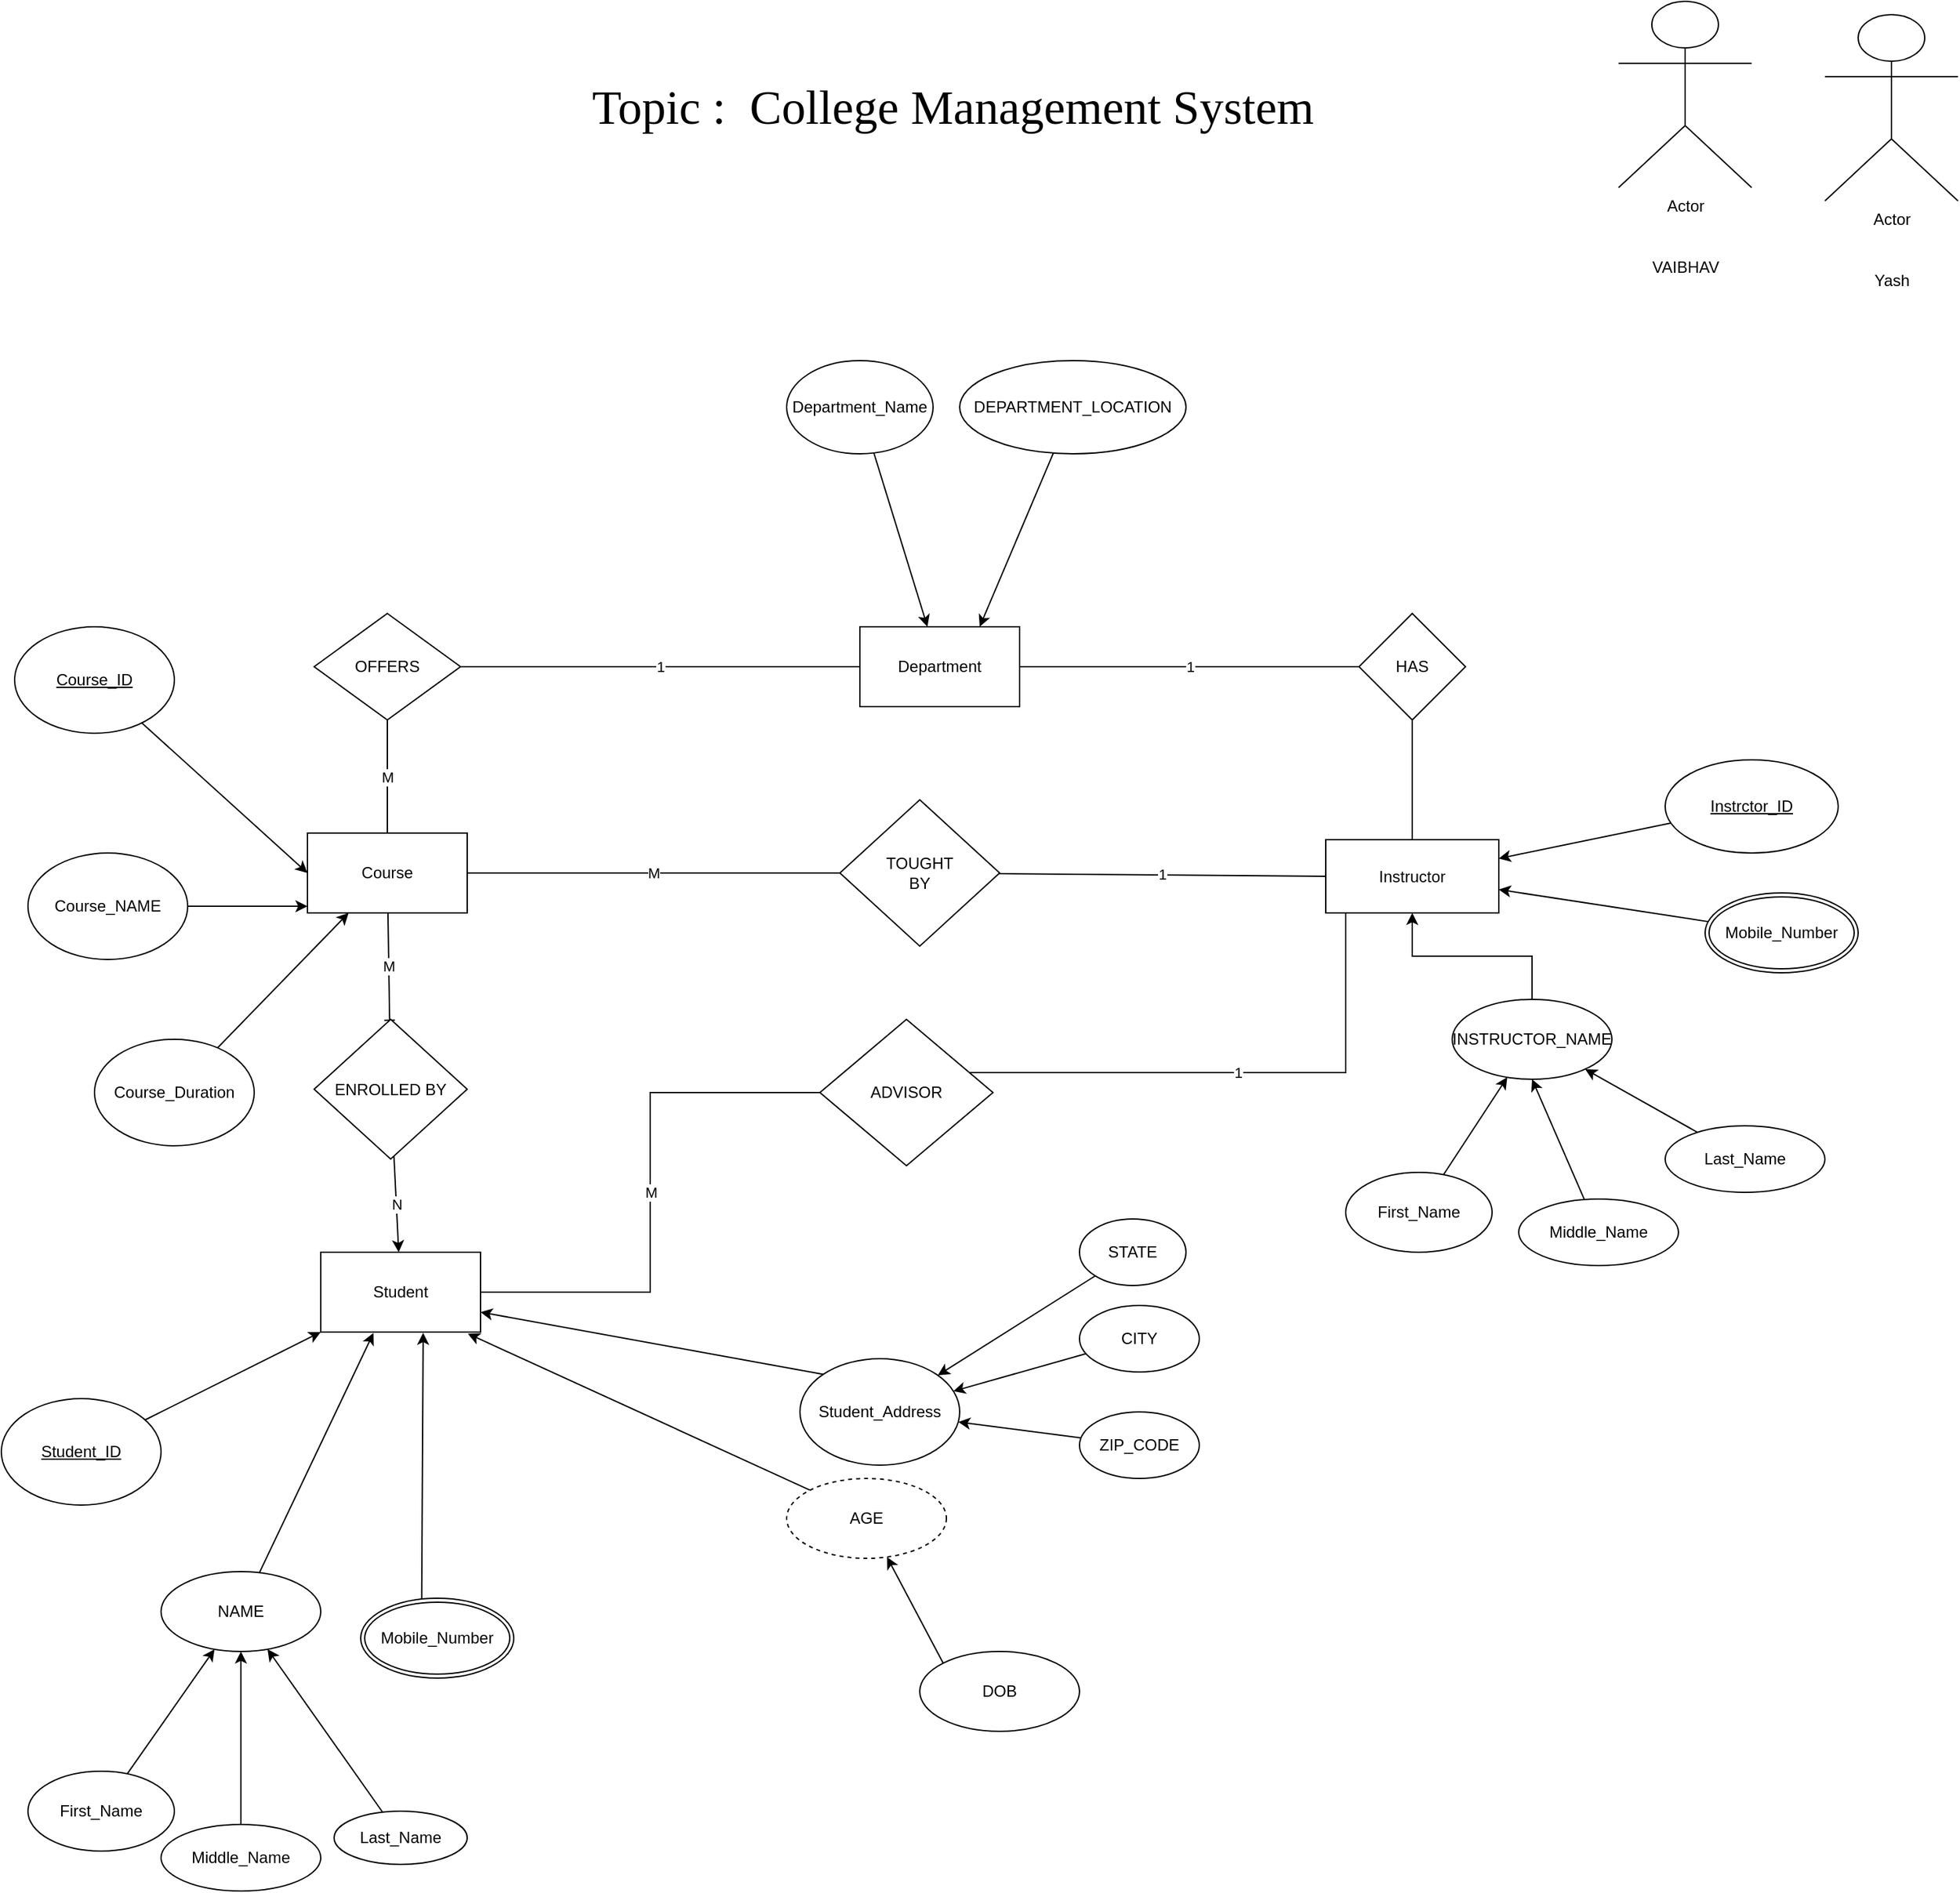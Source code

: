 <mxfile version="16.0.0" type="github">
  <diagram id="R2lEEEUBdFMjLlhIrx00" name="Page-1">
    <mxGraphModel dx="3870" dy="3003" grid="1" gridSize="10" guides="1" tooltips="1" connect="1" arrows="1" fold="1" page="1" pageScale="1" pageWidth="850" pageHeight="1100" math="0" shadow="0" extFonts="Permanent Marker^https://fonts.googleapis.com/css?family=Permanent+Marker">
      <root>
        <mxCell id="0" />
        <mxCell id="1" parent="0" />
        <mxCell id="QF39eqOGqN_0U-94D1bC-55" value="1" style="edgeStyle=orthogonalEdgeStyle;rounded=0;orthogonalLoop=1;jettySize=auto;html=1;entryX=0;entryY=0.5;entryDx=0;entryDy=0;endArrow=none;endFill=0;" parent="1" source="QF39eqOGqN_0U-94D1bC-11" target="QF39eqOGqN_0U-94D1bC-54" edge="1">
          <mxGeometry relative="1" as="geometry" />
        </mxCell>
        <mxCell id="QF39eqOGqN_0U-94D1bC-11" value="Department" style="rounded=0;whiteSpace=wrap;html=1;" parent="1" vertex="1">
          <mxGeometry x="425" y="150" width="120" height="60" as="geometry" />
        </mxCell>
        <mxCell id="QF39eqOGqN_0U-94D1bC-50" value="M" style="rounded=0;orthogonalLoop=1;jettySize=auto;html=1;endArrow=none;endFill=0;" parent="1" source="QF39eqOGqN_0U-94D1bC-12" target="QF39eqOGqN_0U-94D1bC-49" edge="1">
          <mxGeometry relative="1" as="geometry" />
        </mxCell>
        <mxCell id="QF39eqOGqN_0U-94D1bC-63" value="M" style="orthogonalLoop=1;jettySize=auto;html=1;rounded=0;endArrow=baseDash;endFill=0;" parent="1" source="QF39eqOGqN_0U-94D1bC-12" target="QF39eqOGqN_0U-94D1bC-62" edge="1">
          <mxGeometry relative="1" as="geometry" />
        </mxCell>
        <mxCell id="QF39eqOGqN_0U-94D1bC-12" value="Course" style="rounded=0;whiteSpace=wrap;html=1;" parent="1" vertex="1">
          <mxGeometry x="10" y="305" width="120" height="60" as="geometry" />
        </mxCell>
        <mxCell id="QF39eqOGqN_0U-94D1bC-13" value="Instructor" style="rounded=0;whiteSpace=wrap;html=1;" parent="1" vertex="1">
          <mxGeometry x="775" y="310" width="130" height="55" as="geometry" />
        </mxCell>
        <mxCell id="QF39eqOGqN_0U-94D1bC-59" value="M" style="rounded=0;orthogonalLoop=1;jettySize=auto;html=1;entryX=0;entryY=0.5;entryDx=0;entryDy=0;endArrow=none;endFill=0;edgeStyle=orthogonalEdgeStyle;" parent="1" source="QF39eqOGqN_0U-94D1bC-14" target="QF39eqOGqN_0U-94D1bC-57" edge="1">
          <mxGeometry relative="1" as="geometry" />
        </mxCell>
        <mxCell id="QF39eqOGqN_0U-94D1bC-14" value="Student" style="rounded=0;whiteSpace=wrap;html=1;" parent="1" vertex="1">
          <mxGeometry x="20" y="620" width="120" height="60" as="geometry" />
        </mxCell>
        <mxCell id="QF39eqOGqN_0U-94D1bC-45" value="" style="rounded=0;orthogonalLoop=1;jettySize=auto;html=1;" parent="1" source="QF39eqOGqN_0U-94D1bC-15" target="QF39eqOGqN_0U-94D1bC-11" edge="1">
          <mxGeometry relative="1" as="geometry" />
        </mxCell>
        <mxCell id="QF39eqOGqN_0U-94D1bC-15" value="Department_Name" style="ellipse;whiteSpace=wrap;html=1;" parent="1" vertex="1">
          <mxGeometry x="370" y="-50" width="110" height="70" as="geometry" />
        </mxCell>
        <mxCell id="QF39eqOGqN_0U-94D1bC-44" style="rounded=0;orthogonalLoop=1;jettySize=auto;html=1;entryX=0.75;entryY=0;entryDx=0;entryDy=0;" parent="1" source="QF39eqOGqN_0U-94D1bC-16" target="QF39eqOGqN_0U-94D1bC-11" edge="1">
          <mxGeometry relative="1" as="geometry" />
        </mxCell>
        <mxCell id="QF39eqOGqN_0U-94D1bC-16" value="DEPARTMENT_LOCATION" style="ellipse;whiteSpace=wrap;html=1;" parent="1" vertex="1">
          <mxGeometry x="500" y="-50" width="170" height="70" as="geometry" />
        </mxCell>
        <mxCell id="QF39eqOGqN_0U-94D1bC-46" style="rounded=0;orthogonalLoop=1;jettySize=auto;html=1;entryX=0;entryY=0.5;entryDx=0;entryDy=0;" parent="1" source="QF39eqOGqN_0U-94D1bC-17" target="QF39eqOGqN_0U-94D1bC-12" edge="1">
          <mxGeometry relative="1" as="geometry" />
        </mxCell>
        <mxCell id="QF39eqOGqN_0U-94D1bC-17" value="&lt;u&gt;Course_ID&lt;/u&gt;" style="ellipse;whiteSpace=wrap;html=1;" parent="1" vertex="1">
          <mxGeometry x="-210" y="150" width="120" height="80" as="geometry" />
        </mxCell>
        <mxCell id="QF39eqOGqN_0U-94D1bC-47" value="" style="edgeStyle=orthogonalEdgeStyle;rounded=0;orthogonalLoop=1;jettySize=auto;html=1;" parent="1" source="QF39eqOGqN_0U-94D1bC-18" target="QF39eqOGqN_0U-94D1bC-12" edge="1">
          <mxGeometry relative="1" as="geometry">
            <Array as="points">
              <mxPoint x="100" y="360" />
              <mxPoint x="100" y="360" />
            </Array>
          </mxGeometry>
        </mxCell>
        <mxCell id="QF39eqOGqN_0U-94D1bC-18" value="Course_NAME" style="ellipse;whiteSpace=wrap;html=1;" parent="1" vertex="1">
          <mxGeometry x="-200" y="320" width="120" height="80" as="geometry" />
        </mxCell>
        <mxCell id="QF39eqOGqN_0U-94D1bC-48" value="" style="rounded=0;orthogonalLoop=1;jettySize=auto;html=1;" parent="1" source="QF39eqOGqN_0U-94D1bC-19" target="QF39eqOGqN_0U-94D1bC-12" edge="1">
          <mxGeometry relative="1" as="geometry" />
        </mxCell>
        <mxCell id="QF39eqOGqN_0U-94D1bC-19" value="Course_Duration" style="ellipse;whiteSpace=wrap;html=1;" parent="1" vertex="1">
          <mxGeometry x="-150" y="460" width="120" height="80" as="geometry" />
        </mxCell>
        <mxCell id="QF39eqOGqN_0U-94D1bC-43" style="rounded=0;orthogonalLoop=1;jettySize=auto;html=1;" parent="1" source="QF39eqOGqN_0U-94D1bC-21" target="QF39eqOGqN_0U-94D1bC-13" edge="1">
          <mxGeometry relative="1" as="geometry" />
        </mxCell>
        <mxCell id="QF39eqOGqN_0U-94D1bC-21" value="Instrctor_ID" style="ellipse;whiteSpace=wrap;html=1;fontStyle=4" parent="1" vertex="1">
          <mxGeometry x="1030" y="250" width="130" height="70" as="geometry" />
        </mxCell>
        <mxCell id="QF39eqOGqN_0U-94D1bC-42" style="rounded=0;orthogonalLoop=1;jettySize=auto;html=1;" parent="1" source="2UdWuP_MJw2ZWGw73I6B-8" target="QF39eqOGqN_0U-94D1bC-13" edge="1">
          <mxGeometry relative="1" as="geometry">
            <mxPoint x="1040" y="380" as="sourcePoint" />
          </mxGeometry>
        </mxCell>
        <mxCell id="QF39eqOGqN_0U-94D1bC-38" style="rounded=0;orthogonalLoop=1;jettySize=auto;html=1;exitX=0;exitY=0;exitDx=0;exitDy=0;entryX=1;entryY=0.75;entryDx=0;entryDy=0;" parent="1" source="QF39eqOGqN_0U-94D1bC-25" target="QF39eqOGqN_0U-94D1bC-14" edge="1">
          <mxGeometry relative="1" as="geometry" />
        </mxCell>
        <mxCell id="QF39eqOGqN_0U-94D1bC-25" value="Student_Address" style="ellipse;whiteSpace=wrap;html=1;" parent="1" vertex="1">
          <mxGeometry x="380" y="700" width="120" height="80" as="geometry" />
        </mxCell>
        <mxCell id="QF39eqOGqN_0U-94D1bC-34" style="rounded=0;orthogonalLoop=1;jettySize=auto;html=1;" parent="1" source="QF39eqOGqN_0U-94D1bC-26" target="QF39eqOGqN_0U-94D1bC-14" edge="1">
          <mxGeometry relative="1" as="geometry" />
        </mxCell>
        <mxCell id="QF39eqOGqN_0U-94D1bC-26" value="&lt;u&gt;Student_ID&lt;/u&gt;" style="ellipse;whiteSpace=wrap;html=1;" parent="1" vertex="1">
          <mxGeometry x="-220" y="730" width="120" height="80" as="geometry" />
        </mxCell>
        <mxCell id="QF39eqOGqN_0U-94D1bC-67" value="" style="edgeStyle=orthogonalEdgeStyle;rounded=0;orthogonalLoop=1;jettySize=auto;html=1;" parent="1" source="QF39eqOGqN_0U-94D1bC-28" target="QF39eqOGqN_0U-94D1bC-66" edge="1">
          <mxGeometry relative="1" as="geometry">
            <Array as="points">
              <mxPoint x="-90" y="1010" />
            </Array>
          </mxGeometry>
        </mxCell>
        <mxCell id="QF39eqOGqN_0U-94D1bC-28" value="First_Name" style="ellipse;whiteSpace=wrap;html=1;" parent="1" vertex="1">
          <mxGeometry x="-200" y="1010" width="110" height="60" as="geometry" />
        </mxCell>
        <mxCell id="QF39eqOGqN_0U-94D1bC-68" value="" style="rounded=0;orthogonalLoop=1;jettySize=auto;html=1;" parent="1" source="QF39eqOGqN_0U-94D1bC-29" target="QF39eqOGqN_0U-94D1bC-66" edge="1">
          <mxGeometry relative="1" as="geometry" />
        </mxCell>
        <mxCell id="QF39eqOGqN_0U-94D1bC-29" value="Last_Name" style="ellipse;whiteSpace=wrap;html=1;" parent="1" vertex="1">
          <mxGeometry x="30" y="1040" width="100" height="40" as="geometry" />
        </mxCell>
        <mxCell id="QF39eqOGqN_0U-94D1bC-31" value="M" style="rounded=0;orthogonalLoop=1;jettySize=auto;html=1;strokeColor=default;endArrow=none;endFill=0;" parent="1" source="QF39eqOGqN_0U-94D1bC-30" target="QF39eqOGqN_0U-94D1bC-12" edge="1">
          <mxGeometry relative="1" as="geometry" />
        </mxCell>
        <mxCell id="QF39eqOGqN_0U-94D1bC-32" value="1" style="edgeStyle=orthogonalEdgeStyle;rounded=0;orthogonalLoop=1;jettySize=auto;html=1;endArrow=none;endFill=0;" parent="1" source="QF39eqOGqN_0U-94D1bC-30" target="QF39eqOGqN_0U-94D1bC-11" edge="1">
          <mxGeometry relative="1" as="geometry" />
        </mxCell>
        <mxCell id="QF39eqOGqN_0U-94D1bC-30" value="OFFERS" style="rhombus;whiteSpace=wrap;html=1;" parent="1" vertex="1">
          <mxGeometry x="15" y="140" width="110" height="80" as="geometry" />
        </mxCell>
        <mxCell id="QF39eqOGqN_0U-94D1bC-51" value="1" style="rounded=0;orthogonalLoop=1;jettySize=auto;html=1;entryX=0;entryY=0.5;entryDx=0;entryDy=0;endArrow=none;endFill=0;" parent="1" source="QF39eqOGqN_0U-94D1bC-49" target="QF39eqOGqN_0U-94D1bC-13" edge="1">
          <mxGeometry relative="1" as="geometry" />
        </mxCell>
        <mxCell id="QF39eqOGqN_0U-94D1bC-49" value="TOUGHT&lt;br&gt;BY" style="rhombus;whiteSpace=wrap;html=1;rounded=0;" parent="1" vertex="1">
          <mxGeometry x="410" y="280" width="120" height="110" as="geometry" />
        </mxCell>
        <mxCell id="2UdWuP_MJw2ZWGw73I6B-13" value="" style="edgeStyle=none;rounded=0;orthogonalLoop=1;jettySize=auto;html=1;endArrow=none;endFill=0;" edge="1" parent="1" source="QF39eqOGqN_0U-94D1bC-54" target="QF39eqOGqN_0U-94D1bC-13">
          <mxGeometry relative="1" as="geometry" />
        </mxCell>
        <mxCell id="QF39eqOGqN_0U-94D1bC-54" value="HAS" style="rhombus;whiteSpace=wrap;html=1;" parent="1" vertex="1">
          <mxGeometry x="800" y="140" width="80" height="80" as="geometry" />
        </mxCell>
        <mxCell id="QF39eqOGqN_0U-94D1bC-60" value="1" style="edgeStyle=orthogonalEdgeStyle;rounded=0;orthogonalLoop=1;jettySize=auto;html=1;endArrow=none;endFill=0;" parent="1" source="QF39eqOGqN_0U-94D1bC-57" target="QF39eqOGqN_0U-94D1bC-13" edge="1">
          <mxGeometry relative="1" as="geometry">
            <mxPoint x="710" y="370" as="targetPoint" />
            <Array as="points">
              <mxPoint x="790" y="485" />
            </Array>
          </mxGeometry>
        </mxCell>
        <mxCell id="QF39eqOGqN_0U-94D1bC-57" value="ADVISOR" style="rhombus;whiteSpace=wrap;html=1;" parent="1" vertex="1">
          <mxGeometry x="395" y="445" width="130" height="110" as="geometry" />
        </mxCell>
        <mxCell id="QF39eqOGqN_0U-94D1bC-64" value="N" style="rounded=0;orthogonalLoop=1;jettySize=auto;html=1;" parent="1" source="QF39eqOGqN_0U-94D1bC-62" target="QF39eqOGqN_0U-94D1bC-14" edge="1">
          <mxGeometry relative="1" as="geometry" />
        </mxCell>
        <mxCell id="QF39eqOGqN_0U-94D1bC-62" value="ENROLLED BY" style="rhombus;whiteSpace=wrap;html=1;rounded=0;" parent="1" vertex="1">
          <mxGeometry x="15" y="445" width="115" height="105" as="geometry" />
        </mxCell>
        <mxCell id="QF39eqOGqN_0U-94D1bC-75" style="rounded=0;orthogonalLoop=1;jettySize=auto;html=1;" parent="1" source="QF39eqOGqN_0U-94D1bC-65" target="QF39eqOGqN_0U-94D1bC-25" edge="1">
          <mxGeometry relative="1" as="geometry" />
        </mxCell>
        <mxCell id="QF39eqOGqN_0U-94D1bC-65" value="CITY" style="ellipse;whiteSpace=wrap;html=1;" parent="1" vertex="1">
          <mxGeometry x="590" y="660" width="90" height="50" as="geometry" />
        </mxCell>
        <mxCell id="QF39eqOGqN_0U-94D1bC-69" style="rounded=0;orthogonalLoop=1;jettySize=auto;html=1;entryX=0.33;entryY=1.01;entryDx=0;entryDy=0;entryPerimeter=0;" parent="1" source="QF39eqOGqN_0U-94D1bC-66" target="QF39eqOGqN_0U-94D1bC-14" edge="1">
          <mxGeometry relative="1" as="geometry" />
        </mxCell>
        <mxCell id="QF39eqOGqN_0U-94D1bC-66" value="NAME" style="ellipse;whiteSpace=wrap;html=1;" parent="1" vertex="1">
          <mxGeometry x="-100" y="860" width="120" height="60" as="geometry" />
        </mxCell>
        <mxCell id="QF39eqOGqN_0U-94D1bC-71" style="edgeStyle=orthogonalEdgeStyle;rounded=0;orthogonalLoop=1;jettySize=auto;html=1;entryX=0.5;entryY=1;entryDx=0;entryDy=0;" parent="1" source="QF39eqOGqN_0U-94D1bC-70" target="QF39eqOGqN_0U-94D1bC-66" edge="1">
          <mxGeometry relative="1" as="geometry" />
        </mxCell>
        <mxCell id="QF39eqOGqN_0U-94D1bC-70" value="Middle_Name" style="ellipse;whiteSpace=wrap;html=1;" parent="1" vertex="1">
          <mxGeometry x="-100" y="1050" width="120" height="50" as="geometry" />
        </mxCell>
        <mxCell id="QF39eqOGqN_0U-94D1bC-76" style="rounded=0;orthogonalLoop=1;jettySize=auto;html=1;" parent="1" source="QF39eqOGqN_0U-94D1bC-72" target="QF39eqOGqN_0U-94D1bC-25" edge="1">
          <mxGeometry relative="1" as="geometry" />
        </mxCell>
        <mxCell id="QF39eqOGqN_0U-94D1bC-72" value="ZIP_CODE" style="ellipse;whiteSpace=wrap;html=1;" parent="1" vertex="1">
          <mxGeometry x="590" y="740" width="90" height="50" as="geometry" />
        </mxCell>
        <mxCell id="QF39eqOGqN_0U-94D1bC-74" style="rounded=0;orthogonalLoop=1;jettySize=auto;html=1;" parent="1" source="QF39eqOGqN_0U-94D1bC-73" target="QF39eqOGqN_0U-94D1bC-25" edge="1">
          <mxGeometry relative="1" as="geometry" />
        </mxCell>
        <mxCell id="QF39eqOGqN_0U-94D1bC-73" value="STATE" style="ellipse;whiteSpace=wrap;html=1;" parent="1" vertex="1">
          <mxGeometry x="590" y="595" width="80" height="50" as="geometry" />
        </mxCell>
        <mxCell id="2UdWuP_MJw2ZWGw73I6B-12" style="edgeStyle=none;rounded=0;orthogonalLoop=1;jettySize=auto;html=1;exitX=0;exitY=0;exitDx=0;exitDy=0;entryX=0.921;entryY=1.02;entryDx=0;entryDy=0;entryPerimeter=0;endArrow=classic;endFill=1;" edge="1" parent="1" source="QF39eqOGqN_0U-94D1bC-78" target="QF39eqOGqN_0U-94D1bC-14">
          <mxGeometry relative="1" as="geometry" />
        </mxCell>
        <mxCell id="QF39eqOGqN_0U-94D1bC-78" value="AGE" style="ellipse;whiteSpace=wrap;html=1;rounded=0;dashed=1;" parent="1" vertex="1">
          <mxGeometry x="370" y="790" width="120" height="60" as="geometry" />
        </mxCell>
        <mxCell id="2UdWuP_MJw2ZWGw73I6B-11" style="edgeStyle=none;rounded=0;orthogonalLoop=1;jettySize=auto;html=1;exitX=0;exitY=0;exitDx=0;exitDy=0;endArrow=classic;endFill=1;" edge="1" parent="1" source="QF39eqOGqN_0U-94D1bC-80" target="QF39eqOGqN_0U-94D1bC-78">
          <mxGeometry relative="1" as="geometry" />
        </mxCell>
        <mxCell id="QF39eqOGqN_0U-94D1bC-80" value="DOB" style="ellipse;whiteSpace=wrap;html=1;rounded=0;" parent="1" vertex="1">
          <mxGeometry x="470" y="920" width="120" height="60" as="geometry" />
        </mxCell>
        <mxCell id="QF39eqOGqN_0U-94D1bC-84" value="" style="edgeStyle=orthogonalEdgeStyle;rounded=0;orthogonalLoop=1;jettySize=auto;html=1;" parent="1" source="QF39eqOGqN_0U-94D1bC-85" target="QF39eqOGqN_0U-94D1bC-88" edge="1">
          <mxGeometry relative="1" as="geometry">
            <Array as="points">
              <mxPoint x="880" y="580" />
              <mxPoint x="900" y="580" />
            </Array>
          </mxGeometry>
        </mxCell>
        <mxCell id="QF39eqOGqN_0U-94D1bC-85" value="First_Name" style="ellipse;whiteSpace=wrap;html=1;" parent="1" vertex="1">
          <mxGeometry x="790" y="560" width="110" height="60" as="geometry" />
        </mxCell>
        <mxCell id="QF39eqOGqN_0U-94D1bC-86" value="" style="rounded=0;orthogonalLoop=1;jettySize=auto;html=1;" parent="1" source="QF39eqOGqN_0U-94D1bC-87" target="QF39eqOGqN_0U-94D1bC-88" edge="1">
          <mxGeometry relative="1" as="geometry" />
        </mxCell>
        <mxCell id="QF39eqOGqN_0U-94D1bC-87" value="Last_Name" style="ellipse;whiteSpace=wrap;html=1;" parent="1" vertex="1">
          <mxGeometry x="1030" y="525" width="120" height="50" as="geometry" />
        </mxCell>
        <mxCell id="QF39eqOGqN_0U-94D1bC-91" style="edgeStyle=orthogonalEdgeStyle;rounded=0;orthogonalLoop=1;jettySize=auto;html=1;entryX=0.5;entryY=1;entryDx=0;entryDy=0;" parent="1" source="QF39eqOGqN_0U-94D1bC-88" target="QF39eqOGqN_0U-94D1bC-13" edge="1">
          <mxGeometry relative="1" as="geometry" />
        </mxCell>
        <mxCell id="QF39eqOGqN_0U-94D1bC-88" value="INSTRUCTOR_NAME" style="ellipse;whiteSpace=wrap;html=1;" parent="1" vertex="1">
          <mxGeometry x="870" y="430" width="120" height="60" as="geometry" />
        </mxCell>
        <mxCell id="QF39eqOGqN_0U-94D1bC-89" style="rounded=0;orthogonalLoop=1;jettySize=auto;html=1;entryX=0.5;entryY=1;entryDx=0;entryDy=0;" parent="1" source="QF39eqOGqN_0U-94D1bC-90" target="QF39eqOGqN_0U-94D1bC-88" edge="1">
          <mxGeometry relative="1" as="geometry" />
        </mxCell>
        <mxCell id="QF39eqOGqN_0U-94D1bC-90" value="Middle_Name" style="ellipse;whiteSpace=wrap;html=1;" parent="1" vertex="1">
          <mxGeometry x="920" y="580" width="120" height="50" as="geometry" />
        </mxCell>
        <mxCell id="2UdWuP_MJw2ZWGw73I6B-7" style="rounded=0;orthogonalLoop=1;jettySize=auto;html=1;entryX=0.641;entryY=1.009;entryDx=0;entryDy=0;entryPerimeter=0;" edge="1" parent="1" target="QF39eqOGqN_0U-94D1bC-14">
          <mxGeometry relative="1" as="geometry">
            <mxPoint x="95.715" y="900.014" as="sourcePoint" />
          </mxGeometry>
        </mxCell>
        <mxCell id="2UdWuP_MJw2ZWGw73I6B-5" value="Mobile_Number" style="ellipse;shape=doubleEllipse;margin=3;whiteSpace=wrap;html=1;align=center;" vertex="1" parent="1">
          <mxGeometry x="50" y="880" width="115" height="60" as="geometry" />
        </mxCell>
        <mxCell id="2UdWuP_MJw2ZWGw73I6B-8" value="Mobile_Number" style="ellipse;shape=doubleEllipse;margin=3;whiteSpace=wrap;html=1;align=center;" vertex="1" parent="1">
          <mxGeometry x="1060" y="350" width="115" height="60" as="geometry" />
        </mxCell>
        <mxCell id="2UdWuP_MJw2ZWGw73I6B-16" value="Actor" style="shape=umlActor;verticalLabelPosition=bottom;verticalAlign=top;html=1;outlineConnect=0;" vertex="1" parent="1">
          <mxGeometry x="995" y="-320" width="100" height="140" as="geometry" />
        </mxCell>
        <mxCell id="2UdWuP_MJw2ZWGw73I6B-17" value="VAIBHAV" style="text;html=1;align=center;verticalAlign=middle;resizable=0;points=[];autosize=1;strokeColor=none;fillColor=none;" vertex="1" parent="1">
          <mxGeometry x="1010" y="-130" width="70" height="20" as="geometry" />
        </mxCell>
        <mxCell id="2UdWuP_MJw2ZWGw73I6B-22" value="Actor" style="shape=umlActor;verticalLabelPosition=bottom;verticalAlign=top;html=1;outlineConnect=0;" vertex="1" parent="1">
          <mxGeometry x="1150" y="-310" width="100" height="140" as="geometry" />
        </mxCell>
        <mxCell id="2UdWuP_MJw2ZWGw73I6B-25" value="Yash" style="text;html=1;align=center;verticalAlign=middle;resizable=0;points=[];autosize=1;strokeColor=none;fillColor=none;" vertex="1" parent="1">
          <mxGeometry x="1180" y="-120" width="40" height="20" as="geometry" />
        </mxCell>
        <mxCell id="2UdWuP_MJw2ZWGw73I6B-26" value="Topic :&amp;nbsp; College Management System" style="text;html=1;strokeColor=none;fillColor=none;align=center;verticalAlign=middle;whiteSpace=wrap;rounded=0;fontFamily=Comic Sans MS;fontSize=36;" vertex="1" parent="1">
          <mxGeometry x="180" y="-255" width="630" height="30" as="geometry" />
        </mxCell>
      </root>
    </mxGraphModel>
  </diagram>
</mxfile>
